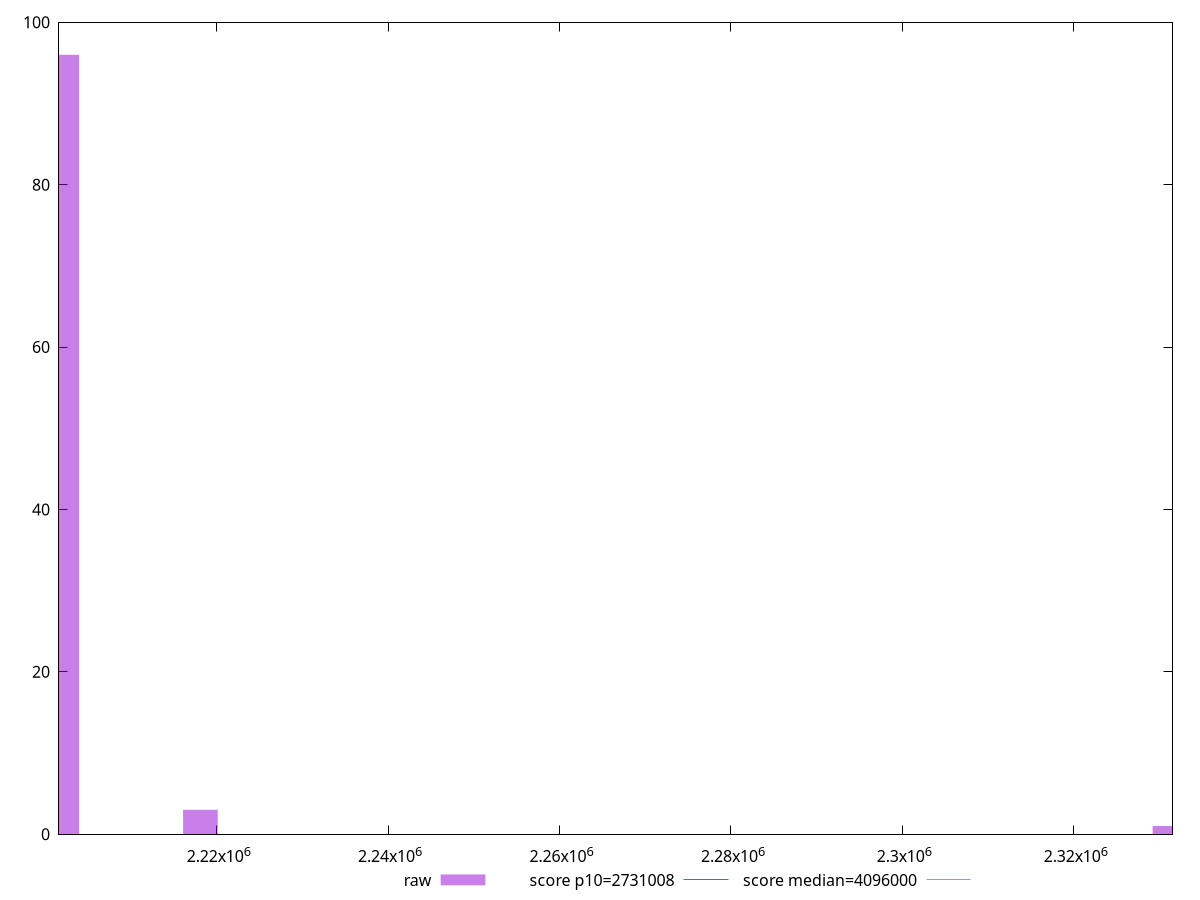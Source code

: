reset

$raw <<EOF
2218099.9038998066 3
2201938.88456356 96
2331227.0392535306 1
EOF

set key outside below
set boxwidth 4040.254834061578
set xrange [2201603:2331522]
set yrange [0:100]
set trange [0:100]
set style fill transparent solid 0.5 noborder

set parametric
set terminal svg size 640, 490 enhanced background rgb 'white'
set output "report_00015_2021-02-09T16-11-33.973Z/total-byte-weight/samples/pages/raw/histogram.svg"

plot $raw title "raw" with boxes, \
     2731008,t title "score p10=2731008", \
     4096000,t title "score median=4096000"

reset
